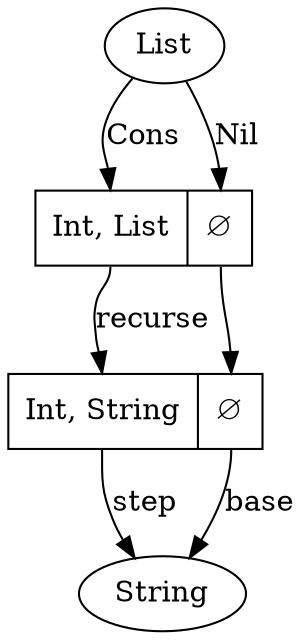 digraph {
    List[class="disabled"]
    ListStruct[shape=record label="<cons> Int, List| <nil> ∅" class="disabled"]
    ListStruct2[shape=record label="<cons> Int, String| <nil> ∅" class="disabled"]
    String[class="disabled"]

    List             -> ListStruct:cons [class="pattern,disabled" label=Cons]
    List             -> ListStruct:nil [class="pattern,disabled" label=Nil]
    ListStruct:cons  -> ListStruct2:cons [label=recurse class="disabled"]
    ListStruct:nil   -> ListStruct2:nil[class="disabled"]
    ListStruct2:cons -> String[label="step"]
    ListStruct2:nil  -> String[label="base" class="disabled"]
}
